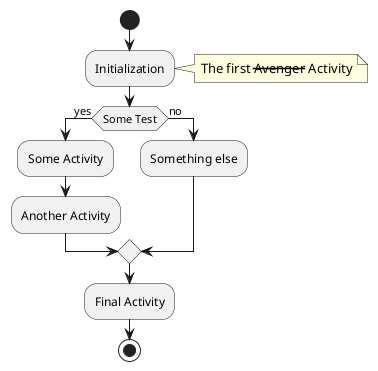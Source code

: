 @startuml example-activity-diagram
start

:Initialization;
note right: The first <del>Avenger</del> Activity

if (Some Test) then (yes)
  :Some Activity;
  :Another Activity;
else (no)
  :Something else;
endif

:Final Activity;

stop
@enduml